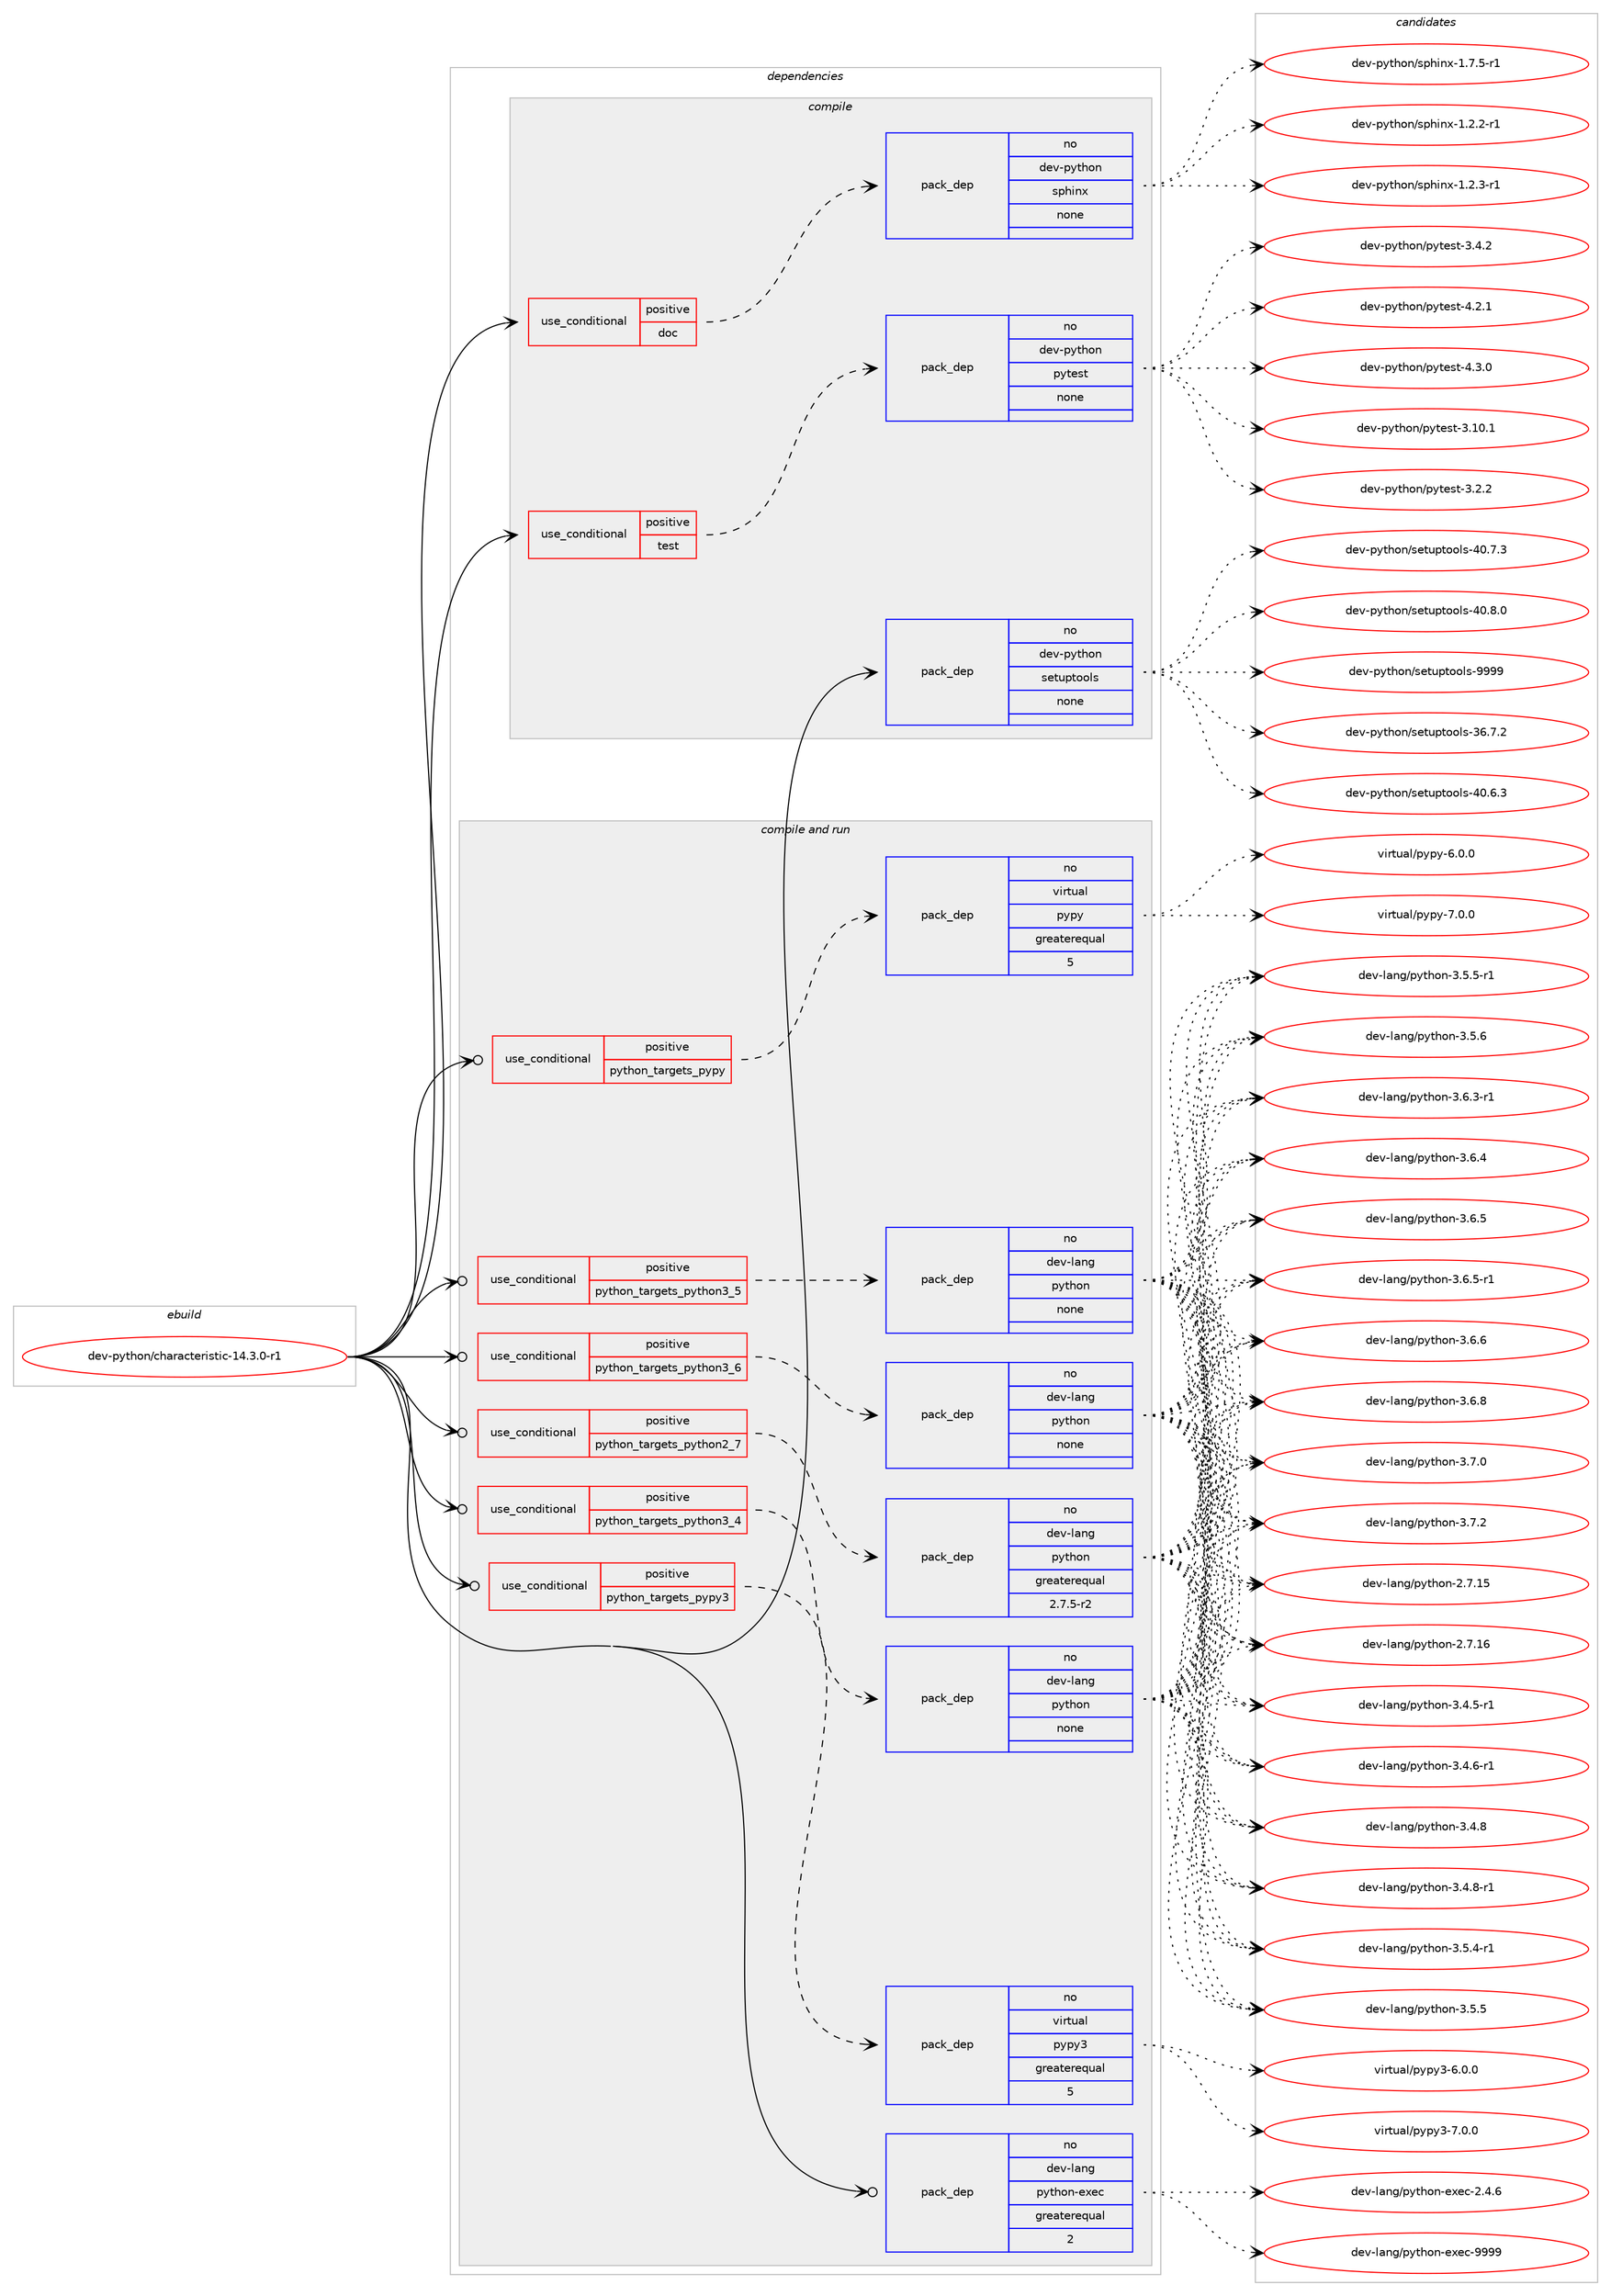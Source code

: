 digraph prolog {

# *************
# Graph options
# *************

newrank=true;
concentrate=true;
compound=true;
graph [rankdir=LR,fontname=Helvetica,fontsize=10,ranksep=1.5];#, ranksep=2.5, nodesep=0.2];
edge  [arrowhead=vee];
node  [fontname=Helvetica,fontsize=10];

# **********
# The ebuild
# **********

subgraph cluster_leftcol {
color=gray;
rank=same;
label=<<i>ebuild</i>>;
id [label="dev-python/characteristic-14.3.0-r1", color=red, width=4, href="../dev-python/characteristic-14.3.0-r1.svg"];
}

# ****************
# The dependencies
# ****************

subgraph cluster_midcol {
color=gray;
label=<<i>dependencies</i>>;
subgraph cluster_compile {
fillcolor="#eeeeee";
style=filled;
label=<<i>compile</i>>;
subgraph cond372237 {
dependency1402971 [label=<<TABLE BORDER="0" CELLBORDER="1" CELLSPACING="0" CELLPADDING="4"><TR><TD ROWSPAN="3" CELLPADDING="10">use_conditional</TD></TR><TR><TD>positive</TD></TR><TR><TD>doc</TD></TR></TABLE>>, shape=none, color=red];
subgraph pack1007499 {
dependency1402972 [label=<<TABLE BORDER="0" CELLBORDER="1" CELLSPACING="0" CELLPADDING="4" WIDTH="220"><TR><TD ROWSPAN="6" CELLPADDING="30">pack_dep</TD></TR><TR><TD WIDTH="110">no</TD></TR><TR><TD>dev-python</TD></TR><TR><TD>sphinx</TD></TR><TR><TD>none</TD></TR><TR><TD></TD></TR></TABLE>>, shape=none, color=blue];
}
dependency1402971:e -> dependency1402972:w [weight=20,style="dashed",arrowhead="vee"];
}
id:e -> dependency1402971:w [weight=20,style="solid",arrowhead="vee"];
subgraph cond372238 {
dependency1402973 [label=<<TABLE BORDER="0" CELLBORDER="1" CELLSPACING="0" CELLPADDING="4"><TR><TD ROWSPAN="3" CELLPADDING="10">use_conditional</TD></TR><TR><TD>positive</TD></TR><TR><TD>test</TD></TR></TABLE>>, shape=none, color=red];
subgraph pack1007500 {
dependency1402974 [label=<<TABLE BORDER="0" CELLBORDER="1" CELLSPACING="0" CELLPADDING="4" WIDTH="220"><TR><TD ROWSPAN="6" CELLPADDING="30">pack_dep</TD></TR><TR><TD WIDTH="110">no</TD></TR><TR><TD>dev-python</TD></TR><TR><TD>pytest</TD></TR><TR><TD>none</TD></TR><TR><TD></TD></TR></TABLE>>, shape=none, color=blue];
}
dependency1402973:e -> dependency1402974:w [weight=20,style="dashed",arrowhead="vee"];
}
id:e -> dependency1402973:w [weight=20,style="solid",arrowhead="vee"];
subgraph pack1007501 {
dependency1402975 [label=<<TABLE BORDER="0" CELLBORDER="1" CELLSPACING="0" CELLPADDING="4" WIDTH="220"><TR><TD ROWSPAN="6" CELLPADDING="30">pack_dep</TD></TR><TR><TD WIDTH="110">no</TD></TR><TR><TD>dev-python</TD></TR><TR><TD>setuptools</TD></TR><TR><TD>none</TD></TR><TR><TD></TD></TR></TABLE>>, shape=none, color=blue];
}
id:e -> dependency1402975:w [weight=20,style="solid",arrowhead="vee"];
}
subgraph cluster_compileandrun {
fillcolor="#eeeeee";
style=filled;
label=<<i>compile and run</i>>;
subgraph cond372239 {
dependency1402976 [label=<<TABLE BORDER="0" CELLBORDER="1" CELLSPACING="0" CELLPADDING="4"><TR><TD ROWSPAN="3" CELLPADDING="10">use_conditional</TD></TR><TR><TD>positive</TD></TR><TR><TD>python_targets_pypy</TD></TR></TABLE>>, shape=none, color=red];
subgraph pack1007502 {
dependency1402977 [label=<<TABLE BORDER="0" CELLBORDER="1" CELLSPACING="0" CELLPADDING="4" WIDTH="220"><TR><TD ROWSPAN="6" CELLPADDING="30">pack_dep</TD></TR><TR><TD WIDTH="110">no</TD></TR><TR><TD>virtual</TD></TR><TR><TD>pypy</TD></TR><TR><TD>greaterequal</TD></TR><TR><TD>5</TD></TR></TABLE>>, shape=none, color=blue];
}
dependency1402976:e -> dependency1402977:w [weight=20,style="dashed",arrowhead="vee"];
}
id:e -> dependency1402976:w [weight=20,style="solid",arrowhead="odotvee"];
subgraph cond372240 {
dependency1402978 [label=<<TABLE BORDER="0" CELLBORDER="1" CELLSPACING="0" CELLPADDING="4"><TR><TD ROWSPAN="3" CELLPADDING="10">use_conditional</TD></TR><TR><TD>positive</TD></TR><TR><TD>python_targets_pypy3</TD></TR></TABLE>>, shape=none, color=red];
subgraph pack1007503 {
dependency1402979 [label=<<TABLE BORDER="0" CELLBORDER="1" CELLSPACING="0" CELLPADDING="4" WIDTH="220"><TR><TD ROWSPAN="6" CELLPADDING="30">pack_dep</TD></TR><TR><TD WIDTH="110">no</TD></TR><TR><TD>virtual</TD></TR><TR><TD>pypy3</TD></TR><TR><TD>greaterequal</TD></TR><TR><TD>5</TD></TR></TABLE>>, shape=none, color=blue];
}
dependency1402978:e -> dependency1402979:w [weight=20,style="dashed",arrowhead="vee"];
}
id:e -> dependency1402978:w [weight=20,style="solid",arrowhead="odotvee"];
subgraph cond372241 {
dependency1402980 [label=<<TABLE BORDER="0" CELLBORDER="1" CELLSPACING="0" CELLPADDING="4"><TR><TD ROWSPAN="3" CELLPADDING="10">use_conditional</TD></TR><TR><TD>positive</TD></TR><TR><TD>python_targets_python2_7</TD></TR></TABLE>>, shape=none, color=red];
subgraph pack1007504 {
dependency1402981 [label=<<TABLE BORDER="0" CELLBORDER="1" CELLSPACING="0" CELLPADDING="4" WIDTH="220"><TR><TD ROWSPAN="6" CELLPADDING="30">pack_dep</TD></TR><TR><TD WIDTH="110">no</TD></TR><TR><TD>dev-lang</TD></TR><TR><TD>python</TD></TR><TR><TD>greaterequal</TD></TR><TR><TD>2.7.5-r2</TD></TR></TABLE>>, shape=none, color=blue];
}
dependency1402980:e -> dependency1402981:w [weight=20,style="dashed",arrowhead="vee"];
}
id:e -> dependency1402980:w [weight=20,style="solid",arrowhead="odotvee"];
subgraph cond372242 {
dependency1402982 [label=<<TABLE BORDER="0" CELLBORDER="1" CELLSPACING="0" CELLPADDING="4"><TR><TD ROWSPAN="3" CELLPADDING="10">use_conditional</TD></TR><TR><TD>positive</TD></TR><TR><TD>python_targets_python3_4</TD></TR></TABLE>>, shape=none, color=red];
subgraph pack1007505 {
dependency1402983 [label=<<TABLE BORDER="0" CELLBORDER="1" CELLSPACING="0" CELLPADDING="4" WIDTH="220"><TR><TD ROWSPAN="6" CELLPADDING="30">pack_dep</TD></TR><TR><TD WIDTH="110">no</TD></TR><TR><TD>dev-lang</TD></TR><TR><TD>python</TD></TR><TR><TD>none</TD></TR><TR><TD></TD></TR></TABLE>>, shape=none, color=blue];
}
dependency1402982:e -> dependency1402983:w [weight=20,style="dashed",arrowhead="vee"];
}
id:e -> dependency1402982:w [weight=20,style="solid",arrowhead="odotvee"];
subgraph cond372243 {
dependency1402984 [label=<<TABLE BORDER="0" CELLBORDER="1" CELLSPACING="0" CELLPADDING="4"><TR><TD ROWSPAN="3" CELLPADDING="10">use_conditional</TD></TR><TR><TD>positive</TD></TR><TR><TD>python_targets_python3_5</TD></TR></TABLE>>, shape=none, color=red];
subgraph pack1007506 {
dependency1402985 [label=<<TABLE BORDER="0" CELLBORDER="1" CELLSPACING="0" CELLPADDING="4" WIDTH="220"><TR><TD ROWSPAN="6" CELLPADDING="30">pack_dep</TD></TR><TR><TD WIDTH="110">no</TD></TR><TR><TD>dev-lang</TD></TR><TR><TD>python</TD></TR><TR><TD>none</TD></TR><TR><TD></TD></TR></TABLE>>, shape=none, color=blue];
}
dependency1402984:e -> dependency1402985:w [weight=20,style="dashed",arrowhead="vee"];
}
id:e -> dependency1402984:w [weight=20,style="solid",arrowhead="odotvee"];
subgraph cond372244 {
dependency1402986 [label=<<TABLE BORDER="0" CELLBORDER="1" CELLSPACING="0" CELLPADDING="4"><TR><TD ROWSPAN="3" CELLPADDING="10">use_conditional</TD></TR><TR><TD>positive</TD></TR><TR><TD>python_targets_python3_6</TD></TR></TABLE>>, shape=none, color=red];
subgraph pack1007507 {
dependency1402987 [label=<<TABLE BORDER="0" CELLBORDER="1" CELLSPACING="0" CELLPADDING="4" WIDTH="220"><TR><TD ROWSPAN="6" CELLPADDING="30">pack_dep</TD></TR><TR><TD WIDTH="110">no</TD></TR><TR><TD>dev-lang</TD></TR><TR><TD>python</TD></TR><TR><TD>none</TD></TR><TR><TD></TD></TR></TABLE>>, shape=none, color=blue];
}
dependency1402986:e -> dependency1402987:w [weight=20,style="dashed",arrowhead="vee"];
}
id:e -> dependency1402986:w [weight=20,style="solid",arrowhead="odotvee"];
subgraph pack1007508 {
dependency1402988 [label=<<TABLE BORDER="0" CELLBORDER="1" CELLSPACING="0" CELLPADDING="4" WIDTH="220"><TR><TD ROWSPAN="6" CELLPADDING="30">pack_dep</TD></TR><TR><TD WIDTH="110">no</TD></TR><TR><TD>dev-lang</TD></TR><TR><TD>python-exec</TD></TR><TR><TD>greaterequal</TD></TR><TR><TD>2</TD></TR></TABLE>>, shape=none, color=blue];
}
id:e -> dependency1402988:w [weight=20,style="solid",arrowhead="odotvee"];
}
subgraph cluster_run {
fillcolor="#eeeeee";
style=filled;
label=<<i>run</i>>;
}
}

# **************
# The candidates
# **************

subgraph cluster_choices {
rank=same;
color=gray;
label=<<i>candidates</i>>;

subgraph choice1007499 {
color=black;
nodesep=1;
choice10010111845112121116104111110471151121041051101204549465046504511449 [label="dev-python/sphinx-1.2.2-r1", color=red, width=4,href="../dev-python/sphinx-1.2.2-r1.svg"];
choice10010111845112121116104111110471151121041051101204549465046514511449 [label="dev-python/sphinx-1.2.3-r1", color=red, width=4,href="../dev-python/sphinx-1.2.3-r1.svg"];
choice10010111845112121116104111110471151121041051101204549465546534511449 [label="dev-python/sphinx-1.7.5-r1", color=red, width=4,href="../dev-python/sphinx-1.7.5-r1.svg"];
dependency1402972:e -> choice10010111845112121116104111110471151121041051101204549465046504511449:w [style=dotted,weight="100"];
dependency1402972:e -> choice10010111845112121116104111110471151121041051101204549465046514511449:w [style=dotted,weight="100"];
dependency1402972:e -> choice10010111845112121116104111110471151121041051101204549465546534511449:w [style=dotted,weight="100"];
}
subgraph choice1007500 {
color=black;
nodesep=1;
choice100101118451121211161041111104711212111610111511645514649484649 [label="dev-python/pytest-3.10.1", color=red, width=4,href="../dev-python/pytest-3.10.1.svg"];
choice1001011184511212111610411111047112121116101115116455146504650 [label="dev-python/pytest-3.2.2", color=red, width=4,href="../dev-python/pytest-3.2.2.svg"];
choice1001011184511212111610411111047112121116101115116455146524650 [label="dev-python/pytest-3.4.2", color=red, width=4,href="../dev-python/pytest-3.4.2.svg"];
choice1001011184511212111610411111047112121116101115116455246504649 [label="dev-python/pytest-4.2.1", color=red, width=4,href="../dev-python/pytest-4.2.1.svg"];
choice1001011184511212111610411111047112121116101115116455246514648 [label="dev-python/pytest-4.3.0", color=red, width=4,href="../dev-python/pytest-4.3.0.svg"];
dependency1402974:e -> choice100101118451121211161041111104711212111610111511645514649484649:w [style=dotted,weight="100"];
dependency1402974:e -> choice1001011184511212111610411111047112121116101115116455146504650:w [style=dotted,weight="100"];
dependency1402974:e -> choice1001011184511212111610411111047112121116101115116455146524650:w [style=dotted,weight="100"];
dependency1402974:e -> choice1001011184511212111610411111047112121116101115116455246504649:w [style=dotted,weight="100"];
dependency1402974:e -> choice1001011184511212111610411111047112121116101115116455246514648:w [style=dotted,weight="100"];
}
subgraph choice1007501 {
color=black;
nodesep=1;
choice100101118451121211161041111104711510111611711211611111110811545515446554650 [label="dev-python/setuptools-36.7.2", color=red, width=4,href="../dev-python/setuptools-36.7.2.svg"];
choice100101118451121211161041111104711510111611711211611111110811545524846544651 [label="dev-python/setuptools-40.6.3", color=red, width=4,href="../dev-python/setuptools-40.6.3.svg"];
choice100101118451121211161041111104711510111611711211611111110811545524846554651 [label="dev-python/setuptools-40.7.3", color=red, width=4,href="../dev-python/setuptools-40.7.3.svg"];
choice100101118451121211161041111104711510111611711211611111110811545524846564648 [label="dev-python/setuptools-40.8.0", color=red, width=4,href="../dev-python/setuptools-40.8.0.svg"];
choice10010111845112121116104111110471151011161171121161111111081154557575757 [label="dev-python/setuptools-9999", color=red, width=4,href="../dev-python/setuptools-9999.svg"];
dependency1402975:e -> choice100101118451121211161041111104711510111611711211611111110811545515446554650:w [style=dotted,weight="100"];
dependency1402975:e -> choice100101118451121211161041111104711510111611711211611111110811545524846544651:w [style=dotted,weight="100"];
dependency1402975:e -> choice100101118451121211161041111104711510111611711211611111110811545524846554651:w [style=dotted,weight="100"];
dependency1402975:e -> choice100101118451121211161041111104711510111611711211611111110811545524846564648:w [style=dotted,weight="100"];
dependency1402975:e -> choice10010111845112121116104111110471151011161171121161111111081154557575757:w [style=dotted,weight="100"];
}
subgraph choice1007502 {
color=black;
nodesep=1;
choice1181051141161179710847112121112121455446484648 [label="virtual/pypy-6.0.0", color=red, width=4,href="../virtual/pypy-6.0.0.svg"];
choice1181051141161179710847112121112121455546484648 [label="virtual/pypy-7.0.0", color=red, width=4,href="../virtual/pypy-7.0.0.svg"];
dependency1402977:e -> choice1181051141161179710847112121112121455446484648:w [style=dotted,weight="100"];
dependency1402977:e -> choice1181051141161179710847112121112121455546484648:w [style=dotted,weight="100"];
}
subgraph choice1007503 {
color=black;
nodesep=1;
choice118105114116117971084711212111212151455446484648 [label="virtual/pypy3-6.0.0", color=red, width=4,href="../virtual/pypy3-6.0.0.svg"];
choice118105114116117971084711212111212151455546484648 [label="virtual/pypy3-7.0.0", color=red, width=4,href="../virtual/pypy3-7.0.0.svg"];
dependency1402979:e -> choice118105114116117971084711212111212151455446484648:w [style=dotted,weight="100"];
dependency1402979:e -> choice118105114116117971084711212111212151455546484648:w [style=dotted,weight="100"];
}
subgraph choice1007504 {
color=black;
nodesep=1;
choice10010111845108971101034711212111610411111045504655464953 [label="dev-lang/python-2.7.15", color=red, width=4,href="../dev-lang/python-2.7.15.svg"];
choice10010111845108971101034711212111610411111045504655464954 [label="dev-lang/python-2.7.16", color=red, width=4,href="../dev-lang/python-2.7.16.svg"];
choice1001011184510897110103471121211161041111104551465246534511449 [label="dev-lang/python-3.4.5-r1", color=red, width=4,href="../dev-lang/python-3.4.5-r1.svg"];
choice1001011184510897110103471121211161041111104551465246544511449 [label="dev-lang/python-3.4.6-r1", color=red, width=4,href="../dev-lang/python-3.4.6-r1.svg"];
choice100101118451089711010347112121116104111110455146524656 [label="dev-lang/python-3.4.8", color=red, width=4,href="../dev-lang/python-3.4.8.svg"];
choice1001011184510897110103471121211161041111104551465246564511449 [label="dev-lang/python-3.4.8-r1", color=red, width=4,href="../dev-lang/python-3.4.8-r1.svg"];
choice1001011184510897110103471121211161041111104551465346524511449 [label="dev-lang/python-3.5.4-r1", color=red, width=4,href="../dev-lang/python-3.5.4-r1.svg"];
choice100101118451089711010347112121116104111110455146534653 [label="dev-lang/python-3.5.5", color=red, width=4,href="../dev-lang/python-3.5.5.svg"];
choice1001011184510897110103471121211161041111104551465346534511449 [label="dev-lang/python-3.5.5-r1", color=red, width=4,href="../dev-lang/python-3.5.5-r1.svg"];
choice100101118451089711010347112121116104111110455146534654 [label="dev-lang/python-3.5.6", color=red, width=4,href="../dev-lang/python-3.5.6.svg"];
choice1001011184510897110103471121211161041111104551465446514511449 [label="dev-lang/python-3.6.3-r1", color=red, width=4,href="../dev-lang/python-3.6.3-r1.svg"];
choice100101118451089711010347112121116104111110455146544652 [label="dev-lang/python-3.6.4", color=red, width=4,href="../dev-lang/python-3.6.4.svg"];
choice100101118451089711010347112121116104111110455146544653 [label="dev-lang/python-3.6.5", color=red, width=4,href="../dev-lang/python-3.6.5.svg"];
choice1001011184510897110103471121211161041111104551465446534511449 [label="dev-lang/python-3.6.5-r1", color=red, width=4,href="../dev-lang/python-3.6.5-r1.svg"];
choice100101118451089711010347112121116104111110455146544654 [label="dev-lang/python-3.6.6", color=red, width=4,href="../dev-lang/python-3.6.6.svg"];
choice100101118451089711010347112121116104111110455146544656 [label="dev-lang/python-3.6.8", color=red, width=4,href="../dev-lang/python-3.6.8.svg"];
choice100101118451089711010347112121116104111110455146554648 [label="dev-lang/python-3.7.0", color=red, width=4,href="../dev-lang/python-3.7.0.svg"];
choice100101118451089711010347112121116104111110455146554650 [label="dev-lang/python-3.7.2", color=red, width=4,href="../dev-lang/python-3.7.2.svg"];
dependency1402981:e -> choice10010111845108971101034711212111610411111045504655464953:w [style=dotted,weight="100"];
dependency1402981:e -> choice10010111845108971101034711212111610411111045504655464954:w [style=dotted,weight="100"];
dependency1402981:e -> choice1001011184510897110103471121211161041111104551465246534511449:w [style=dotted,weight="100"];
dependency1402981:e -> choice1001011184510897110103471121211161041111104551465246544511449:w [style=dotted,weight="100"];
dependency1402981:e -> choice100101118451089711010347112121116104111110455146524656:w [style=dotted,weight="100"];
dependency1402981:e -> choice1001011184510897110103471121211161041111104551465246564511449:w [style=dotted,weight="100"];
dependency1402981:e -> choice1001011184510897110103471121211161041111104551465346524511449:w [style=dotted,weight="100"];
dependency1402981:e -> choice100101118451089711010347112121116104111110455146534653:w [style=dotted,weight="100"];
dependency1402981:e -> choice1001011184510897110103471121211161041111104551465346534511449:w [style=dotted,weight="100"];
dependency1402981:e -> choice100101118451089711010347112121116104111110455146534654:w [style=dotted,weight="100"];
dependency1402981:e -> choice1001011184510897110103471121211161041111104551465446514511449:w [style=dotted,weight="100"];
dependency1402981:e -> choice100101118451089711010347112121116104111110455146544652:w [style=dotted,weight="100"];
dependency1402981:e -> choice100101118451089711010347112121116104111110455146544653:w [style=dotted,weight="100"];
dependency1402981:e -> choice1001011184510897110103471121211161041111104551465446534511449:w [style=dotted,weight="100"];
dependency1402981:e -> choice100101118451089711010347112121116104111110455146544654:w [style=dotted,weight="100"];
dependency1402981:e -> choice100101118451089711010347112121116104111110455146544656:w [style=dotted,weight="100"];
dependency1402981:e -> choice100101118451089711010347112121116104111110455146554648:w [style=dotted,weight="100"];
dependency1402981:e -> choice100101118451089711010347112121116104111110455146554650:w [style=dotted,weight="100"];
}
subgraph choice1007505 {
color=black;
nodesep=1;
choice10010111845108971101034711212111610411111045504655464953 [label="dev-lang/python-2.7.15", color=red, width=4,href="../dev-lang/python-2.7.15.svg"];
choice10010111845108971101034711212111610411111045504655464954 [label="dev-lang/python-2.7.16", color=red, width=4,href="../dev-lang/python-2.7.16.svg"];
choice1001011184510897110103471121211161041111104551465246534511449 [label="dev-lang/python-3.4.5-r1", color=red, width=4,href="../dev-lang/python-3.4.5-r1.svg"];
choice1001011184510897110103471121211161041111104551465246544511449 [label="dev-lang/python-3.4.6-r1", color=red, width=4,href="../dev-lang/python-3.4.6-r1.svg"];
choice100101118451089711010347112121116104111110455146524656 [label="dev-lang/python-3.4.8", color=red, width=4,href="../dev-lang/python-3.4.8.svg"];
choice1001011184510897110103471121211161041111104551465246564511449 [label="dev-lang/python-3.4.8-r1", color=red, width=4,href="../dev-lang/python-3.4.8-r1.svg"];
choice1001011184510897110103471121211161041111104551465346524511449 [label="dev-lang/python-3.5.4-r1", color=red, width=4,href="../dev-lang/python-3.5.4-r1.svg"];
choice100101118451089711010347112121116104111110455146534653 [label="dev-lang/python-3.5.5", color=red, width=4,href="../dev-lang/python-3.5.5.svg"];
choice1001011184510897110103471121211161041111104551465346534511449 [label="dev-lang/python-3.5.5-r1", color=red, width=4,href="../dev-lang/python-3.5.5-r1.svg"];
choice100101118451089711010347112121116104111110455146534654 [label="dev-lang/python-3.5.6", color=red, width=4,href="../dev-lang/python-3.5.6.svg"];
choice1001011184510897110103471121211161041111104551465446514511449 [label="dev-lang/python-3.6.3-r1", color=red, width=4,href="../dev-lang/python-3.6.3-r1.svg"];
choice100101118451089711010347112121116104111110455146544652 [label="dev-lang/python-3.6.4", color=red, width=4,href="../dev-lang/python-3.6.4.svg"];
choice100101118451089711010347112121116104111110455146544653 [label="dev-lang/python-3.6.5", color=red, width=4,href="../dev-lang/python-3.6.5.svg"];
choice1001011184510897110103471121211161041111104551465446534511449 [label="dev-lang/python-3.6.5-r1", color=red, width=4,href="../dev-lang/python-3.6.5-r1.svg"];
choice100101118451089711010347112121116104111110455146544654 [label="dev-lang/python-3.6.6", color=red, width=4,href="../dev-lang/python-3.6.6.svg"];
choice100101118451089711010347112121116104111110455146544656 [label="dev-lang/python-3.6.8", color=red, width=4,href="../dev-lang/python-3.6.8.svg"];
choice100101118451089711010347112121116104111110455146554648 [label="dev-lang/python-3.7.0", color=red, width=4,href="../dev-lang/python-3.7.0.svg"];
choice100101118451089711010347112121116104111110455146554650 [label="dev-lang/python-3.7.2", color=red, width=4,href="../dev-lang/python-3.7.2.svg"];
dependency1402983:e -> choice10010111845108971101034711212111610411111045504655464953:w [style=dotted,weight="100"];
dependency1402983:e -> choice10010111845108971101034711212111610411111045504655464954:w [style=dotted,weight="100"];
dependency1402983:e -> choice1001011184510897110103471121211161041111104551465246534511449:w [style=dotted,weight="100"];
dependency1402983:e -> choice1001011184510897110103471121211161041111104551465246544511449:w [style=dotted,weight="100"];
dependency1402983:e -> choice100101118451089711010347112121116104111110455146524656:w [style=dotted,weight="100"];
dependency1402983:e -> choice1001011184510897110103471121211161041111104551465246564511449:w [style=dotted,weight="100"];
dependency1402983:e -> choice1001011184510897110103471121211161041111104551465346524511449:w [style=dotted,weight="100"];
dependency1402983:e -> choice100101118451089711010347112121116104111110455146534653:w [style=dotted,weight="100"];
dependency1402983:e -> choice1001011184510897110103471121211161041111104551465346534511449:w [style=dotted,weight="100"];
dependency1402983:e -> choice100101118451089711010347112121116104111110455146534654:w [style=dotted,weight="100"];
dependency1402983:e -> choice1001011184510897110103471121211161041111104551465446514511449:w [style=dotted,weight="100"];
dependency1402983:e -> choice100101118451089711010347112121116104111110455146544652:w [style=dotted,weight="100"];
dependency1402983:e -> choice100101118451089711010347112121116104111110455146544653:w [style=dotted,weight="100"];
dependency1402983:e -> choice1001011184510897110103471121211161041111104551465446534511449:w [style=dotted,weight="100"];
dependency1402983:e -> choice100101118451089711010347112121116104111110455146544654:w [style=dotted,weight="100"];
dependency1402983:e -> choice100101118451089711010347112121116104111110455146544656:w [style=dotted,weight="100"];
dependency1402983:e -> choice100101118451089711010347112121116104111110455146554648:w [style=dotted,weight="100"];
dependency1402983:e -> choice100101118451089711010347112121116104111110455146554650:w [style=dotted,weight="100"];
}
subgraph choice1007506 {
color=black;
nodesep=1;
choice10010111845108971101034711212111610411111045504655464953 [label="dev-lang/python-2.7.15", color=red, width=4,href="../dev-lang/python-2.7.15.svg"];
choice10010111845108971101034711212111610411111045504655464954 [label="dev-lang/python-2.7.16", color=red, width=4,href="../dev-lang/python-2.7.16.svg"];
choice1001011184510897110103471121211161041111104551465246534511449 [label="dev-lang/python-3.4.5-r1", color=red, width=4,href="../dev-lang/python-3.4.5-r1.svg"];
choice1001011184510897110103471121211161041111104551465246544511449 [label="dev-lang/python-3.4.6-r1", color=red, width=4,href="../dev-lang/python-3.4.6-r1.svg"];
choice100101118451089711010347112121116104111110455146524656 [label="dev-lang/python-3.4.8", color=red, width=4,href="../dev-lang/python-3.4.8.svg"];
choice1001011184510897110103471121211161041111104551465246564511449 [label="dev-lang/python-3.4.8-r1", color=red, width=4,href="../dev-lang/python-3.4.8-r1.svg"];
choice1001011184510897110103471121211161041111104551465346524511449 [label="dev-lang/python-3.5.4-r1", color=red, width=4,href="../dev-lang/python-3.5.4-r1.svg"];
choice100101118451089711010347112121116104111110455146534653 [label="dev-lang/python-3.5.5", color=red, width=4,href="../dev-lang/python-3.5.5.svg"];
choice1001011184510897110103471121211161041111104551465346534511449 [label="dev-lang/python-3.5.5-r1", color=red, width=4,href="../dev-lang/python-3.5.5-r1.svg"];
choice100101118451089711010347112121116104111110455146534654 [label="dev-lang/python-3.5.6", color=red, width=4,href="../dev-lang/python-3.5.6.svg"];
choice1001011184510897110103471121211161041111104551465446514511449 [label="dev-lang/python-3.6.3-r1", color=red, width=4,href="../dev-lang/python-3.6.3-r1.svg"];
choice100101118451089711010347112121116104111110455146544652 [label="dev-lang/python-3.6.4", color=red, width=4,href="../dev-lang/python-3.6.4.svg"];
choice100101118451089711010347112121116104111110455146544653 [label="dev-lang/python-3.6.5", color=red, width=4,href="../dev-lang/python-3.6.5.svg"];
choice1001011184510897110103471121211161041111104551465446534511449 [label="dev-lang/python-3.6.5-r1", color=red, width=4,href="../dev-lang/python-3.6.5-r1.svg"];
choice100101118451089711010347112121116104111110455146544654 [label="dev-lang/python-3.6.6", color=red, width=4,href="../dev-lang/python-3.6.6.svg"];
choice100101118451089711010347112121116104111110455146544656 [label="dev-lang/python-3.6.8", color=red, width=4,href="../dev-lang/python-3.6.8.svg"];
choice100101118451089711010347112121116104111110455146554648 [label="dev-lang/python-3.7.0", color=red, width=4,href="../dev-lang/python-3.7.0.svg"];
choice100101118451089711010347112121116104111110455146554650 [label="dev-lang/python-3.7.2", color=red, width=4,href="../dev-lang/python-3.7.2.svg"];
dependency1402985:e -> choice10010111845108971101034711212111610411111045504655464953:w [style=dotted,weight="100"];
dependency1402985:e -> choice10010111845108971101034711212111610411111045504655464954:w [style=dotted,weight="100"];
dependency1402985:e -> choice1001011184510897110103471121211161041111104551465246534511449:w [style=dotted,weight="100"];
dependency1402985:e -> choice1001011184510897110103471121211161041111104551465246544511449:w [style=dotted,weight="100"];
dependency1402985:e -> choice100101118451089711010347112121116104111110455146524656:w [style=dotted,weight="100"];
dependency1402985:e -> choice1001011184510897110103471121211161041111104551465246564511449:w [style=dotted,weight="100"];
dependency1402985:e -> choice1001011184510897110103471121211161041111104551465346524511449:w [style=dotted,weight="100"];
dependency1402985:e -> choice100101118451089711010347112121116104111110455146534653:w [style=dotted,weight="100"];
dependency1402985:e -> choice1001011184510897110103471121211161041111104551465346534511449:w [style=dotted,weight="100"];
dependency1402985:e -> choice100101118451089711010347112121116104111110455146534654:w [style=dotted,weight="100"];
dependency1402985:e -> choice1001011184510897110103471121211161041111104551465446514511449:w [style=dotted,weight="100"];
dependency1402985:e -> choice100101118451089711010347112121116104111110455146544652:w [style=dotted,weight="100"];
dependency1402985:e -> choice100101118451089711010347112121116104111110455146544653:w [style=dotted,weight="100"];
dependency1402985:e -> choice1001011184510897110103471121211161041111104551465446534511449:w [style=dotted,weight="100"];
dependency1402985:e -> choice100101118451089711010347112121116104111110455146544654:w [style=dotted,weight="100"];
dependency1402985:e -> choice100101118451089711010347112121116104111110455146544656:w [style=dotted,weight="100"];
dependency1402985:e -> choice100101118451089711010347112121116104111110455146554648:w [style=dotted,weight="100"];
dependency1402985:e -> choice100101118451089711010347112121116104111110455146554650:w [style=dotted,weight="100"];
}
subgraph choice1007507 {
color=black;
nodesep=1;
choice10010111845108971101034711212111610411111045504655464953 [label="dev-lang/python-2.7.15", color=red, width=4,href="../dev-lang/python-2.7.15.svg"];
choice10010111845108971101034711212111610411111045504655464954 [label="dev-lang/python-2.7.16", color=red, width=4,href="../dev-lang/python-2.7.16.svg"];
choice1001011184510897110103471121211161041111104551465246534511449 [label="dev-lang/python-3.4.5-r1", color=red, width=4,href="../dev-lang/python-3.4.5-r1.svg"];
choice1001011184510897110103471121211161041111104551465246544511449 [label="dev-lang/python-3.4.6-r1", color=red, width=4,href="../dev-lang/python-3.4.6-r1.svg"];
choice100101118451089711010347112121116104111110455146524656 [label="dev-lang/python-3.4.8", color=red, width=4,href="../dev-lang/python-3.4.8.svg"];
choice1001011184510897110103471121211161041111104551465246564511449 [label="dev-lang/python-3.4.8-r1", color=red, width=4,href="../dev-lang/python-3.4.8-r1.svg"];
choice1001011184510897110103471121211161041111104551465346524511449 [label="dev-lang/python-3.5.4-r1", color=red, width=4,href="../dev-lang/python-3.5.4-r1.svg"];
choice100101118451089711010347112121116104111110455146534653 [label="dev-lang/python-3.5.5", color=red, width=4,href="../dev-lang/python-3.5.5.svg"];
choice1001011184510897110103471121211161041111104551465346534511449 [label="dev-lang/python-3.5.5-r1", color=red, width=4,href="../dev-lang/python-3.5.5-r1.svg"];
choice100101118451089711010347112121116104111110455146534654 [label="dev-lang/python-3.5.6", color=red, width=4,href="../dev-lang/python-3.5.6.svg"];
choice1001011184510897110103471121211161041111104551465446514511449 [label="dev-lang/python-3.6.3-r1", color=red, width=4,href="../dev-lang/python-3.6.3-r1.svg"];
choice100101118451089711010347112121116104111110455146544652 [label="dev-lang/python-3.6.4", color=red, width=4,href="../dev-lang/python-3.6.4.svg"];
choice100101118451089711010347112121116104111110455146544653 [label="dev-lang/python-3.6.5", color=red, width=4,href="../dev-lang/python-3.6.5.svg"];
choice1001011184510897110103471121211161041111104551465446534511449 [label="dev-lang/python-3.6.5-r1", color=red, width=4,href="../dev-lang/python-3.6.5-r1.svg"];
choice100101118451089711010347112121116104111110455146544654 [label="dev-lang/python-3.6.6", color=red, width=4,href="../dev-lang/python-3.6.6.svg"];
choice100101118451089711010347112121116104111110455146544656 [label="dev-lang/python-3.6.8", color=red, width=4,href="../dev-lang/python-3.6.8.svg"];
choice100101118451089711010347112121116104111110455146554648 [label="dev-lang/python-3.7.0", color=red, width=4,href="../dev-lang/python-3.7.0.svg"];
choice100101118451089711010347112121116104111110455146554650 [label="dev-lang/python-3.7.2", color=red, width=4,href="../dev-lang/python-3.7.2.svg"];
dependency1402987:e -> choice10010111845108971101034711212111610411111045504655464953:w [style=dotted,weight="100"];
dependency1402987:e -> choice10010111845108971101034711212111610411111045504655464954:w [style=dotted,weight="100"];
dependency1402987:e -> choice1001011184510897110103471121211161041111104551465246534511449:w [style=dotted,weight="100"];
dependency1402987:e -> choice1001011184510897110103471121211161041111104551465246544511449:w [style=dotted,weight="100"];
dependency1402987:e -> choice100101118451089711010347112121116104111110455146524656:w [style=dotted,weight="100"];
dependency1402987:e -> choice1001011184510897110103471121211161041111104551465246564511449:w [style=dotted,weight="100"];
dependency1402987:e -> choice1001011184510897110103471121211161041111104551465346524511449:w [style=dotted,weight="100"];
dependency1402987:e -> choice100101118451089711010347112121116104111110455146534653:w [style=dotted,weight="100"];
dependency1402987:e -> choice1001011184510897110103471121211161041111104551465346534511449:w [style=dotted,weight="100"];
dependency1402987:e -> choice100101118451089711010347112121116104111110455146534654:w [style=dotted,weight="100"];
dependency1402987:e -> choice1001011184510897110103471121211161041111104551465446514511449:w [style=dotted,weight="100"];
dependency1402987:e -> choice100101118451089711010347112121116104111110455146544652:w [style=dotted,weight="100"];
dependency1402987:e -> choice100101118451089711010347112121116104111110455146544653:w [style=dotted,weight="100"];
dependency1402987:e -> choice1001011184510897110103471121211161041111104551465446534511449:w [style=dotted,weight="100"];
dependency1402987:e -> choice100101118451089711010347112121116104111110455146544654:w [style=dotted,weight="100"];
dependency1402987:e -> choice100101118451089711010347112121116104111110455146544656:w [style=dotted,weight="100"];
dependency1402987:e -> choice100101118451089711010347112121116104111110455146554648:w [style=dotted,weight="100"];
dependency1402987:e -> choice100101118451089711010347112121116104111110455146554650:w [style=dotted,weight="100"];
}
subgraph choice1007508 {
color=black;
nodesep=1;
choice1001011184510897110103471121211161041111104510112010199455046524654 [label="dev-lang/python-exec-2.4.6", color=red, width=4,href="../dev-lang/python-exec-2.4.6.svg"];
choice10010111845108971101034711212111610411111045101120101994557575757 [label="dev-lang/python-exec-9999", color=red, width=4,href="../dev-lang/python-exec-9999.svg"];
dependency1402988:e -> choice1001011184510897110103471121211161041111104510112010199455046524654:w [style=dotted,weight="100"];
dependency1402988:e -> choice10010111845108971101034711212111610411111045101120101994557575757:w [style=dotted,weight="100"];
}
}

}
